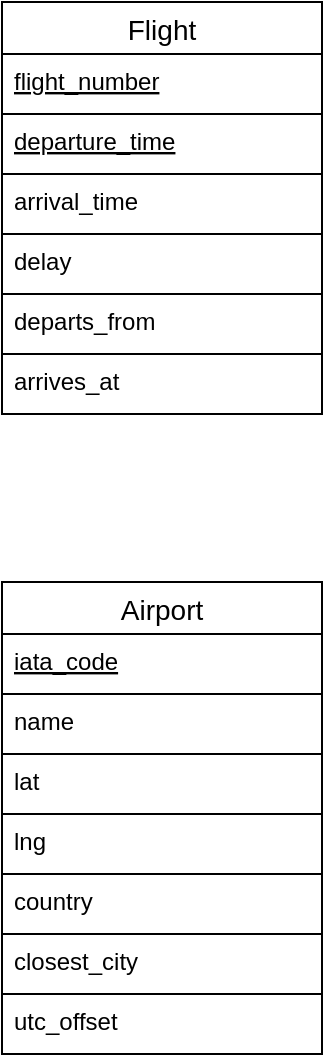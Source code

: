<mxfile version="13.8.0" type="github">
  <diagram id="R2lEEEUBdFMjLlhIrx00" name="Page-1">
    <mxGraphModel dx="623" dy="583" grid="1" gridSize="10" guides="1" tooltips="1" connect="1" arrows="1" fold="1" page="1" pageScale="1" pageWidth="850" pageHeight="1100" math="0" shadow="0" extFonts="Permanent Marker^https://fonts.googleapis.com/css?family=Permanent+Marker">
      <root>
        <mxCell id="0" />
        <mxCell id="1" parent="0" />
        <mxCell id="ANdxx_CYp_t5Oq0apcEf-3" value="Flight" style="swimlane;fontStyle=0;childLayout=stackLayout;horizontal=1;startSize=26;horizontalStack=0;resizeParent=1;resizeParentMax=0;resizeLast=0;collapsible=1;marginBottom=0;align=center;fontSize=14;" vertex="1" parent="1">
          <mxGeometry x="380" y="510" width="160" height="206" as="geometry" />
        </mxCell>
        <mxCell id="ANdxx_CYp_t5Oq0apcEf-4" value="flight_number" style="text;fillColor=none;spacingLeft=4;spacingRight=4;overflow=hidden;rotatable=0;points=[[0,0.5],[1,0.5]];portConstraint=eastwest;fontSize=12;fontStyle=4;strokeColor=#000000;" vertex="1" parent="ANdxx_CYp_t5Oq0apcEf-3">
          <mxGeometry y="26" width="160" height="30" as="geometry" />
        </mxCell>
        <mxCell id="ANdxx_CYp_t5Oq0apcEf-5" value="departure_time" style="text;fillColor=none;spacingLeft=4;spacingRight=4;overflow=hidden;rotatable=0;points=[[0,0.5],[1,0.5]];portConstraint=eastwest;fontSize=12;fontStyle=4;strokeColor=#000000;" vertex="1" parent="ANdxx_CYp_t5Oq0apcEf-3">
          <mxGeometry y="56" width="160" height="30" as="geometry" />
        </mxCell>
        <mxCell id="ANdxx_CYp_t5Oq0apcEf-7" value="arrival_time" style="text;fillColor=none;spacingLeft=4;spacingRight=4;overflow=hidden;rotatable=0;points=[[0,0.5],[1,0.5]];portConstraint=eastwest;fontSize=12;strokeColor=#000000;" vertex="1" parent="ANdxx_CYp_t5Oq0apcEf-3">
          <mxGeometry y="86" width="160" height="30" as="geometry" />
        </mxCell>
        <mxCell id="ANdxx_CYp_t5Oq0apcEf-6" value="delay" style="text;fillColor=none;spacingLeft=4;spacingRight=4;overflow=hidden;rotatable=0;points=[[0,0.5],[1,0.5]];portConstraint=eastwest;fontSize=12;strokeColor=#000000;" vertex="1" parent="ANdxx_CYp_t5Oq0apcEf-3">
          <mxGeometry y="116" width="160" height="30" as="geometry" />
        </mxCell>
        <mxCell id="ANdxx_CYp_t5Oq0apcEf-8" value="departs_from" style="text;fillColor=none;spacingLeft=4;spacingRight=4;overflow=hidden;rotatable=0;points=[[0,0.5],[1,0.5]];portConstraint=eastwest;fontSize=12;strokeColor=#000000;" vertex="1" parent="ANdxx_CYp_t5Oq0apcEf-3">
          <mxGeometry y="146" width="160" height="30" as="geometry" />
        </mxCell>
        <mxCell id="ANdxx_CYp_t5Oq0apcEf-9" value="arrives_at" style="text;fillColor=none;spacingLeft=4;spacingRight=4;overflow=hidden;rotatable=0;points=[[0,0.5],[1,0.5]];portConstraint=eastwest;fontSize=12;strokeColor=#000000;" vertex="1" parent="ANdxx_CYp_t5Oq0apcEf-3">
          <mxGeometry y="176" width="160" height="30" as="geometry" />
        </mxCell>
        <mxCell id="ANdxx_CYp_t5Oq0apcEf-10" value="Airport" style="swimlane;fontStyle=0;childLayout=stackLayout;horizontal=1;startSize=26;horizontalStack=0;resizeParent=1;resizeParentMax=0;resizeLast=0;collapsible=1;marginBottom=0;align=center;fontSize=14;" vertex="1" parent="1">
          <mxGeometry x="380" y="800" width="160" height="236" as="geometry" />
        </mxCell>
        <mxCell id="ANdxx_CYp_t5Oq0apcEf-11" value="iata_code" style="text;fillColor=none;spacingLeft=4;spacingRight=4;overflow=hidden;rotatable=0;points=[[0,0.5],[1,0.5]];portConstraint=eastwest;fontSize=12;fontStyle=4;strokeColor=#000000;" vertex="1" parent="ANdxx_CYp_t5Oq0apcEf-10">
          <mxGeometry y="26" width="160" height="30" as="geometry" />
        </mxCell>
        <mxCell id="ANdxx_CYp_t5Oq0apcEf-12" value="name" style="text;fillColor=none;spacingLeft=4;spacingRight=4;overflow=hidden;rotatable=0;points=[[0,0.5],[1,0.5]];portConstraint=eastwest;fontSize=12;fontStyle=0;strokeColor=#000000;" vertex="1" parent="ANdxx_CYp_t5Oq0apcEf-10">
          <mxGeometry y="56" width="160" height="30" as="geometry" />
        </mxCell>
        <mxCell id="ANdxx_CYp_t5Oq0apcEf-13" value="lat" style="text;fillColor=none;spacingLeft=4;spacingRight=4;overflow=hidden;rotatable=0;points=[[0,0.5],[1,0.5]];portConstraint=eastwest;fontSize=12;strokeColor=#000000;" vertex="1" parent="ANdxx_CYp_t5Oq0apcEf-10">
          <mxGeometry y="86" width="160" height="30" as="geometry" />
        </mxCell>
        <mxCell id="ANdxx_CYp_t5Oq0apcEf-14" value="lng" style="text;fillColor=none;spacingLeft=4;spacingRight=4;overflow=hidden;rotatable=0;points=[[0,0.5],[1,0.5]];portConstraint=eastwest;fontSize=12;strokeColor=#000000;" vertex="1" parent="ANdxx_CYp_t5Oq0apcEf-10">
          <mxGeometry y="116" width="160" height="30" as="geometry" />
        </mxCell>
        <mxCell id="ANdxx_CYp_t5Oq0apcEf-15" value="country" style="text;fillColor=none;spacingLeft=4;spacingRight=4;overflow=hidden;rotatable=0;points=[[0,0.5],[1,0.5]];portConstraint=eastwest;fontSize=12;strokeColor=#000000;" vertex="1" parent="ANdxx_CYp_t5Oq0apcEf-10">
          <mxGeometry y="146" width="160" height="30" as="geometry" />
        </mxCell>
        <mxCell id="ANdxx_CYp_t5Oq0apcEf-17" value="closest_city" style="text;fillColor=none;spacingLeft=4;spacingRight=4;overflow=hidden;rotatable=0;points=[[0,0.5],[1,0.5]];portConstraint=eastwest;fontSize=12;strokeColor=#000000;" vertex="1" parent="ANdxx_CYp_t5Oq0apcEf-10">
          <mxGeometry y="176" width="160" height="30" as="geometry" />
        </mxCell>
        <mxCell id="ANdxx_CYp_t5Oq0apcEf-16" value="utc_offset" style="text;fillColor=none;spacingLeft=4;spacingRight=4;overflow=hidden;rotatable=0;points=[[0,0.5],[1,0.5]];portConstraint=eastwest;fontSize=12;strokeColor=#000000;" vertex="1" parent="ANdxx_CYp_t5Oq0apcEf-10">
          <mxGeometry y="206" width="160" height="30" as="geometry" />
        </mxCell>
      </root>
    </mxGraphModel>
  </diagram>
</mxfile>
